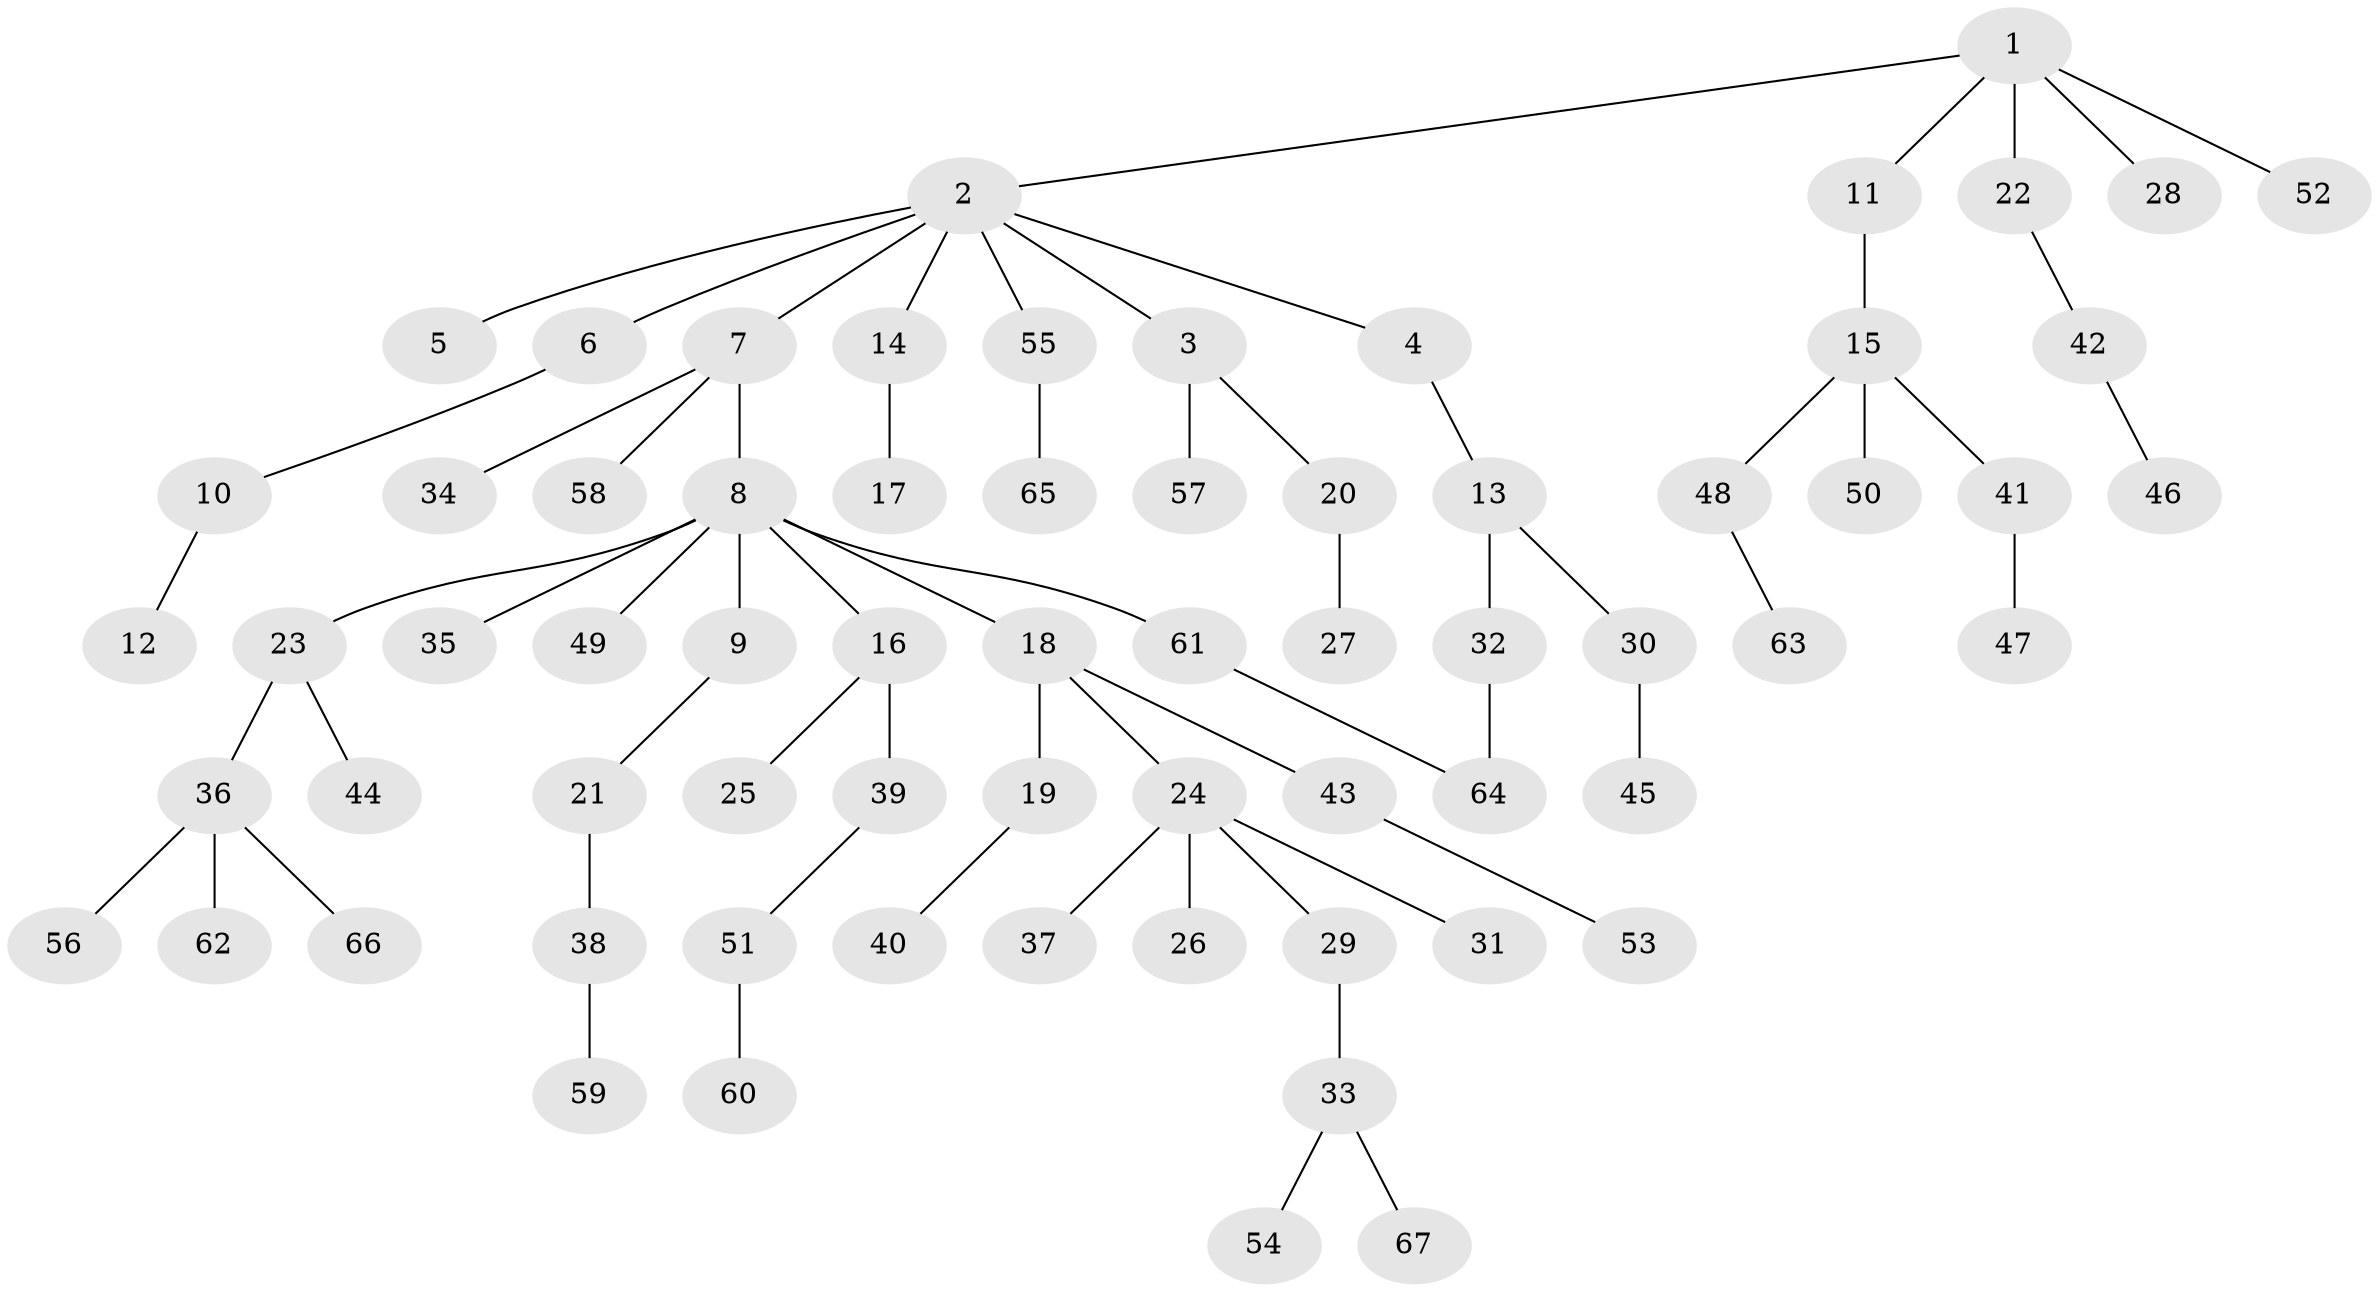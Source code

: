 // coarse degree distribution, {5: 0.022222222222222223, 8: 0.022222222222222223, 2: 0.3111111111111111, 1: 0.4888888888888889, 3: 0.08888888888888889, 7: 0.022222222222222223, 4: 0.044444444444444446}
// Generated by graph-tools (version 1.1) at 2025/41/03/06/25 10:41:25]
// undirected, 67 vertices, 67 edges
graph export_dot {
graph [start="1"]
  node [color=gray90,style=filled];
  1;
  2;
  3;
  4;
  5;
  6;
  7;
  8;
  9;
  10;
  11;
  12;
  13;
  14;
  15;
  16;
  17;
  18;
  19;
  20;
  21;
  22;
  23;
  24;
  25;
  26;
  27;
  28;
  29;
  30;
  31;
  32;
  33;
  34;
  35;
  36;
  37;
  38;
  39;
  40;
  41;
  42;
  43;
  44;
  45;
  46;
  47;
  48;
  49;
  50;
  51;
  52;
  53;
  54;
  55;
  56;
  57;
  58;
  59;
  60;
  61;
  62;
  63;
  64;
  65;
  66;
  67;
  1 -- 2;
  1 -- 11;
  1 -- 22;
  1 -- 28;
  1 -- 52;
  2 -- 3;
  2 -- 4;
  2 -- 5;
  2 -- 6;
  2 -- 7;
  2 -- 14;
  2 -- 55;
  3 -- 20;
  3 -- 57;
  4 -- 13;
  6 -- 10;
  7 -- 8;
  7 -- 34;
  7 -- 58;
  8 -- 9;
  8 -- 16;
  8 -- 18;
  8 -- 23;
  8 -- 35;
  8 -- 49;
  8 -- 61;
  9 -- 21;
  10 -- 12;
  11 -- 15;
  13 -- 30;
  13 -- 32;
  14 -- 17;
  15 -- 41;
  15 -- 48;
  15 -- 50;
  16 -- 25;
  16 -- 39;
  18 -- 19;
  18 -- 24;
  18 -- 43;
  19 -- 40;
  20 -- 27;
  21 -- 38;
  22 -- 42;
  23 -- 36;
  23 -- 44;
  24 -- 26;
  24 -- 29;
  24 -- 31;
  24 -- 37;
  29 -- 33;
  30 -- 45;
  32 -- 64;
  33 -- 54;
  33 -- 67;
  36 -- 56;
  36 -- 62;
  36 -- 66;
  38 -- 59;
  39 -- 51;
  41 -- 47;
  42 -- 46;
  43 -- 53;
  48 -- 63;
  51 -- 60;
  55 -- 65;
  61 -- 64;
}
